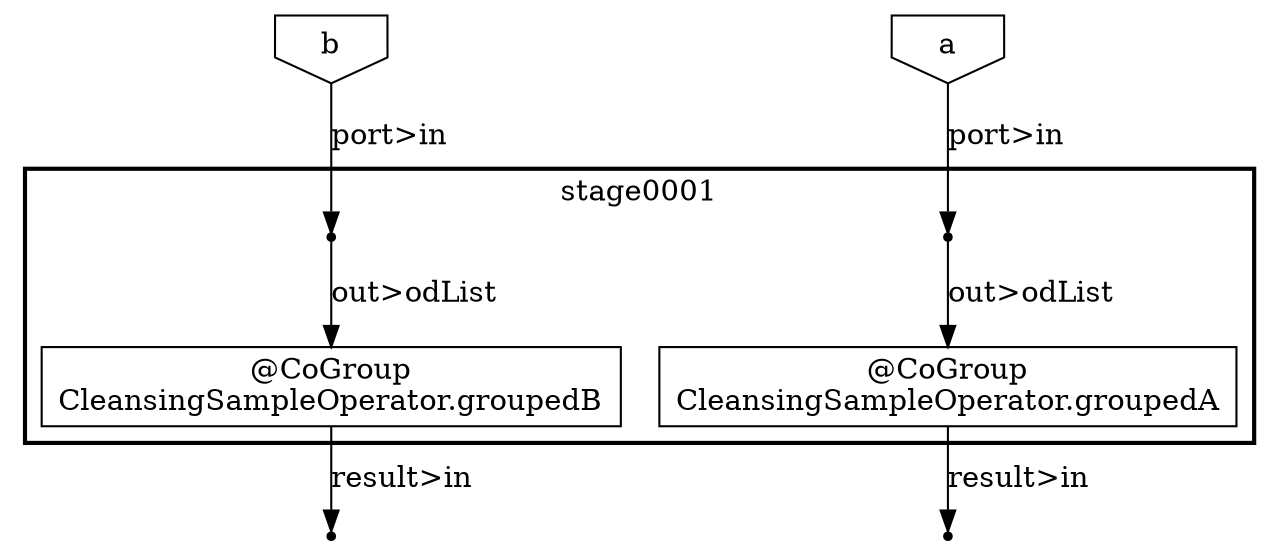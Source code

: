 digraph {
    subgraph "cluster_595ae011-a1b2-4812-bace-6546249474c7" {
        label = "stage0001";
        style = bold;
        "6e008308-6489-4a0a-a8e8-9ccfbf3e19c2" [shape=point];
        "4a9a2d45-ae78-4fc9-a77b-0831add95b7a" [shape=point];
        "cb566dbf-e967-42ab-93c5-c7595d6cbf01" [shape=box, label="@CoGroup\nCleansingSampleOperator.groupedA"];
        "b05e4122-460c-4c0d-9ce5-e7507942b19f" [shape=box, label="@CoGroup\nCleansingSampleOperator.groupedB"];
    }
    "8c5ef8b3-81d2-4c80-81ee-613f2164b685" [shape=point];
    "eaee6cb4-09e7-4d90-9e8b-5025fcc26543" [shape=invhouse, label="b"];
    "8dc1af1c-d704-4585-9757-775dda405e2d" [shape=invhouse, label="a"];
    "40f31370-2e6c-44ed-a6aa-cb0c924bebd2" [shape=point];
    "8dc1af1c-d704-4585-9757-775dda405e2d" -> "6e008308-6489-4a0a-a8e8-9ccfbf3e19c2" [label="port>in"];
    "eaee6cb4-09e7-4d90-9e8b-5025fcc26543" -> "4a9a2d45-ae78-4fc9-a77b-0831add95b7a" [label="port>in"];
    "6e008308-6489-4a0a-a8e8-9ccfbf3e19c2" -> "cb566dbf-e967-42ab-93c5-c7595d6cbf01" [label="out>odList"];
    "4a9a2d45-ae78-4fc9-a77b-0831add95b7a" -> "b05e4122-460c-4c0d-9ce5-e7507942b19f" [label="out>odList"];
    "b05e4122-460c-4c0d-9ce5-e7507942b19f" -> "8c5ef8b3-81d2-4c80-81ee-613f2164b685" [label="result>in"];
    "cb566dbf-e967-42ab-93c5-c7595d6cbf01" -> "40f31370-2e6c-44ed-a6aa-cb0c924bebd2" [label="result>in"];
}
